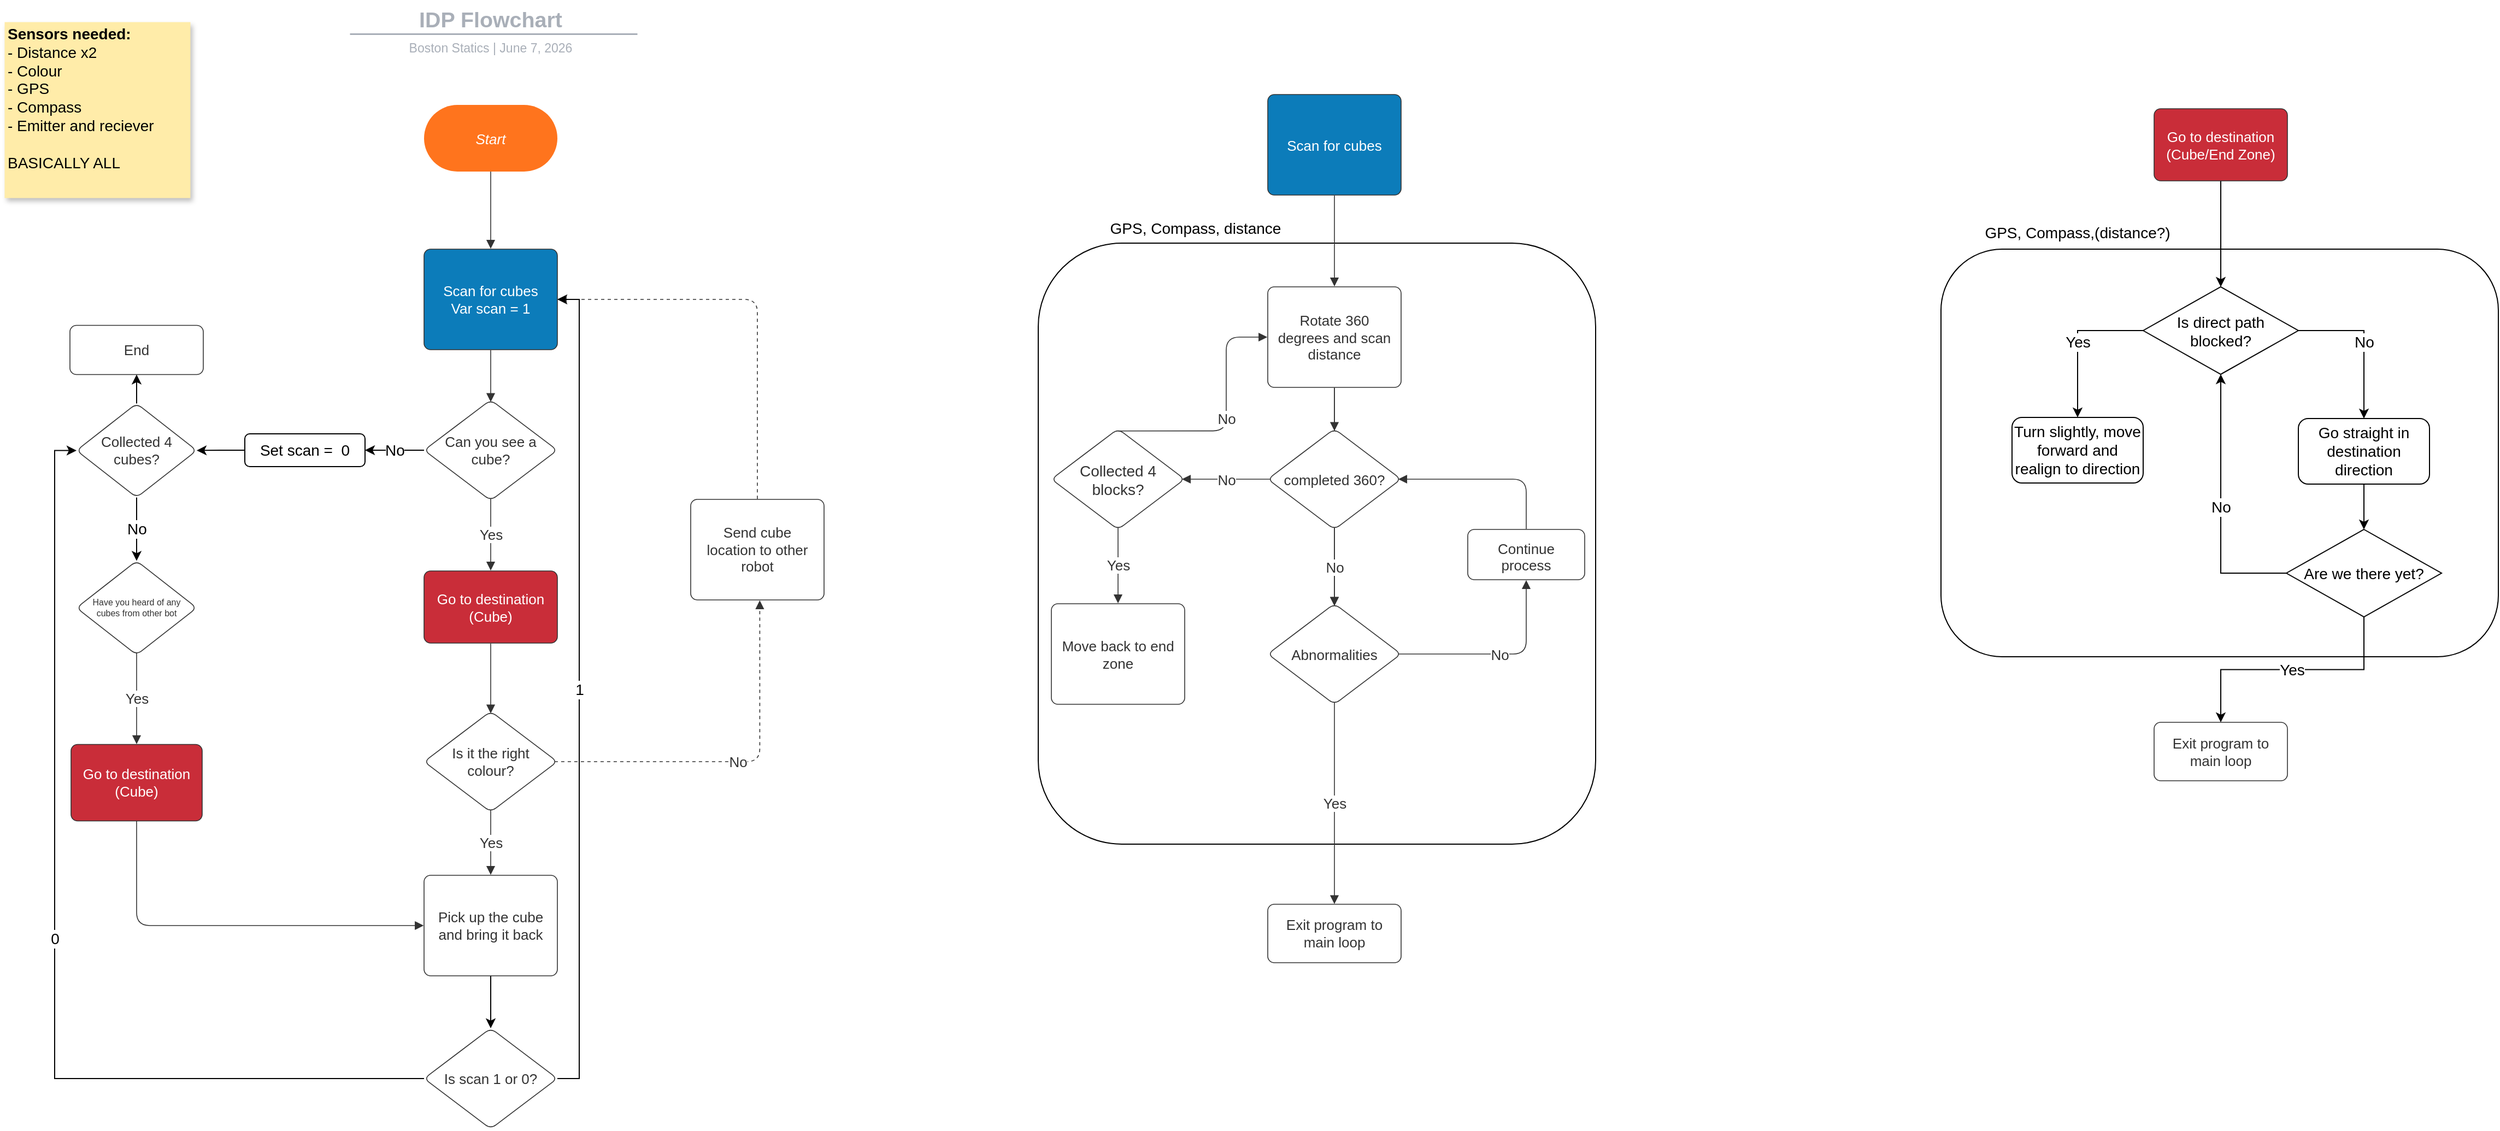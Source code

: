 <mxfile version="14.4.2" type="github">
  <diagram id="C5RBs43oDa-KdzZeNtuy" name="Page-1">
    <mxGraphModel dx="1892" dy="1324" grid="1" gridSize="10" guides="1" tooltips="1" connect="1" arrows="1" fold="1" page="1" pageScale="1" pageWidth="827" pageHeight="1169" math="0" shadow="0">
      <root>
        <mxCell id="WIyWlLk6GJQsqaUBKTNV-0" />
        <mxCell id="WIyWlLk6GJQsqaUBKTNV-1" parent="WIyWlLk6GJQsqaUBKTNV-0" />
        <mxCell id="dJJlxQguygPkiteVMr8E-66" value="" style="rounded=1;whiteSpace=wrap;html=1;fontSize=14;" vertex="1" parent="WIyWlLk6GJQsqaUBKTNV-1">
          <mxGeometry x="1812" y="257" width="510" height="373" as="geometry" />
        </mxCell>
        <mxCell id="dJJlxQguygPkiteVMr8E-60" value="" style="rounded=1;whiteSpace=wrap;html=1;fontSize=14;" vertex="1" parent="WIyWlLk6GJQsqaUBKTNV-1">
          <mxGeometry x="986" y="251.5" width="510" height="550" as="geometry" />
        </mxCell>
        <mxCell id="dJJlxQguygPkiteVMr8E-1" value="" style="group;dropTarget=0;" vertex="1" parent="WIyWlLk6GJQsqaUBKTNV-1">
          <mxGeometry x="165" y="30" width="640" height="45" as="geometry" />
        </mxCell>
        <UserObject label="IDP Flowchart" placeholders="1" lucidchartObjectId="SuaB0mNpY13K" id="dJJlxQguygPkiteVMr8E-2">
          <mxCell style="html=1;overflow=block;blockSpacing=1;whiteSpace=wrap;;whiteSpace=wrap;fontSize=19.7;fontColor=#a9afb8;fontStyle=1;align=center;spacingLeft=7;spacingRight=7;spacingTop=2;spacing=3;strokeOpacity=0;fillOpacity=0;rounded=1;absoluteArcSize=1;arcSize=12;fillColor=#ffffff;strokeWidth=1.5;" vertex="1" parent="dJJlxQguygPkiteVMr8E-1">
            <mxGeometry width="640" height="31" as="geometry" />
          </mxCell>
        </UserObject>
        <UserObject label="Boston Statics |  %date{mmmm d, yyyy}%" placeholders="1" lucidchartObjectId="SuaBzqFhpa1o" id="dJJlxQguygPkiteVMr8E-3">
          <mxCell style="html=1;overflow=block;blockSpacing=1;whiteSpace=wrap;;whiteSpace=wrap;fontSize=11.5;fontColor=#a9afb8;align=center;spacingLeft=7;spacingRight=7;spacingTop=2;spacing=3;strokeOpacity=0;fillOpacity=0;rounded=1;absoluteArcSize=1;arcSize=12;fillColor=#ffffff;strokeWidth=1.5;" vertex="1" parent="dJJlxQguygPkiteVMr8E-1">
            <mxGeometry y="31" width="640" height="14" as="geometry" />
          </mxCell>
        </UserObject>
        <UserObject label="" lucidchartObjectId="SuaBUnwJteK4" id="dJJlxQguygPkiteVMr8E-4">
          <mxCell style="html=1;jettySize=18;whiteSpace=wrap;fontSize=13;fontFamily=Helvetica;strokeColor=#a9afb8;strokeOpacity=100;strokeWidth=1.5;rounded=0;startArrow=none;;endArrow=none;;" edge="1" parent="dJJlxQguygPkiteVMr8E-1">
            <mxGeometry width="100" height="100" relative="1" as="geometry">
              <Array as="points" />
              <mxPoint x="191" y="30" as="sourcePoint" />
              <mxPoint x="454" y="30" as="targetPoint" />
            </mxGeometry>
          </mxCell>
        </UserObject>
        <UserObject label="Start" lucidchartObjectId="9NgdkFsleCgy" id="dJJlxQguygPkiteVMr8E-5">
          <mxCell style="html=1;overflow=block;blockSpacing=1;whiteSpace=wrap;rounded=1;arcSize=50;whiteSpace=wrap;fontSize=13;fontColor=#ffffff;fontStyle=2;spacing=3.8;strokeOpacity=0;fillOpacity=100;fillColor=#ff741d;strokeWidth=0.8;" vertex="1" parent="WIyWlLk6GJQsqaUBKTNV-1">
            <mxGeometry x="424" y="125" width="122" height="61" as="geometry" />
          </mxCell>
        </UserObject>
        <UserObject label="Scan for cubes&lt;br&gt;Var scan = 1" lucidchartObjectId="lOgdC.dZKNQT" id="dJJlxQguygPkiteVMr8E-6">
          <mxCell style="html=1;overflow=block;blockSpacing=1;whiteSpace=wrap;;whiteSpace=wrap;fontSize=13;fontColor=#ffffff;align=center;spacing=9;strokeColor=#333333;strokeOpacity=100;fillOpacity=100;rounded=1;absoluteArcSize=1;arcSize=12;fillColor=#0c7cba;strokeWidth=0.8;" vertex="1" parent="WIyWlLk6GJQsqaUBKTNV-1">
            <mxGeometry x="424" y="257" width="122" height="92" as="geometry" />
          </mxCell>
        </UserObject>
        <mxCell id="dJJlxQguygPkiteVMr8E-88" value="No" style="edgeStyle=orthogonalEdgeStyle;rounded=0;orthogonalLoop=1;jettySize=auto;html=1;exitX=0;exitY=0.5;exitDx=0;exitDy=0;entryX=1;entryY=0.5;entryDx=0;entryDy=0;fontSize=14;" edge="1" parent="WIyWlLk6GJQsqaUBKTNV-1" source="dJJlxQguygPkiteVMr8E-7" target="dJJlxQguygPkiteVMr8E-86">
          <mxGeometry relative="1" as="geometry" />
        </mxCell>
        <UserObject label="Can you see a cube?" lucidchartObjectId="zOgdpUxYtKY-" id="dJJlxQguygPkiteVMr8E-7">
          <mxCell style="html=1;overflow=block;blockSpacing=1;whiteSpace=wrap;rhombus;whiteSpace=wrap;fontSize=13;fontColor=#333333;align=center;spacing=3.8;strokeColor=#333333;strokeOpacity=100;fillOpacity=100;rounded=1;absoluteArcSize=1;arcSize=12;fillColor=#ffffff;strokeWidth=0.8;" vertex="1" parent="WIyWlLk6GJQsqaUBKTNV-1">
            <mxGeometry x="424" y="395" width="122" height="92" as="geometry" />
          </mxCell>
        </UserObject>
        <UserObject label="" lucidchartObjectId="IOgdlrfkNPIS" id="dJJlxQguygPkiteVMr8E-8">
          <mxCell style="html=1;jettySize=18;whiteSpace=wrap;fontSize=13;strokeColor=#333333;strokeOpacity=100;strokeWidth=0.8;rounded=1;arcSize=24;edgeStyle=orthogonalEdgeStyle;startArrow=none;;endArrow=block;endFill=1;;exitX=0.5;exitY=1.004;exitPerimeter=0;entryX=0.5;entryY=0.02;entryPerimeter=0;" edge="1" parent="WIyWlLk6GJQsqaUBKTNV-1" source="dJJlxQguygPkiteVMr8E-6" target="dJJlxQguygPkiteVMr8E-7">
            <mxGeometry width="100" height="100" relative="1" as="geometry">
              <Array as="points" />
            </mxGeometry>
          </mxCell>
        </UserObject>
        <UserObject label="End" lucidchartObjectId="LOgdOnnir~PV" id="dJJlxQguygPkiteVMr8E-9">
          <mxCell style="html=1;overflow=block;blockSpacing=1;whiteSpace=wrap;;whiteSpace=wrap;fontSize=13;fontColor=#333333;align=center;spacing=9;strokeColor=#333333;strokeOpacity=100;fillOpacity=100;rounded=1;absoluteArcSize=1;arcSize=12;fillColor=#ffffff;strokeWidth=0.8;" vertex="1" parent="WIyWlLk6GJQsqaUBKTNV-1">
            <mxGeometry x="100" y="326.75" width="122" height="45" as="geometry" />
          </mxCell>
        </UserObject>
        <UserObject label="Go to destination&lt;br&gt;(Cube)" lucidchartObjectId="1Ogd5eo7ZWg~" id="dJJlxQguygPkiteVMr8E-10">
          <mxCell style="html=1;overflow=block;blockSpacing=1;whiteSpace=wrap;;whiteSpace=wrap;fontSize=13;fontColor=#ffffff;align=center;spacing=9;strokeColor=#333333;strokeOpacity=100;fillOpacity=100;rounded=1;absoluteArcSize=1;arcSize=12;fillColor=#c92d39;strokeWidth=0.8;" vertex="1" parent="WIyWlLk6GJQsqaUBKTNV-1">
            <mxGeometry x="424" y="551.5" width="122" height="66" as="geometry" />
          </mxCell>
        </UserObject>
        <UserObject label="" lucidchartObjectId="9Ogd3tKeuUNf" id="dJJlxQguygPkiteVMr8E-11">
          <mxCell style="html=1;jettySize=18;whiteSpace=wrap;fontSize=13;fontColor=#333333;align=center;strokeColor=#333333;strokeOpacity=100;strokeWidth=0.8;rounded=1;arcSize=24;edgeStyle=orthogonalEdgeStyle;startArrow=none;;endArrow=block;endFill=1;;exitX=0.5;exitY=0.98;exitPerimeter=0;entryX=0.5;entryY=-0.006;entryPerimeter=0;" edge="1" parent="WIyWlLk6GJQsqaUBKTNV-1" source="dJJlxQguygPkiteVMr8E-7" target="dJJlxQguygPkiteVMr8E-10">
            <mxGeometry width="100" height="100" relative="1" as="geometry">
              <Array as="points" />
            </mxGeometry>
          </mxCell>
        </UserObject>
        <mxCell id="dJJlxQguygPkiteVMr8E-12" value="Yes" style="text;html=1;resizable=0;labelBackgroundColor=#ffffff;align=center;verticalAlign=middle;fontColor=#333333;;fontSize=13;" vertex="1" parent="dJJlxQguygPkiteVMr8E-11">
          <mxGeometry relative="1" as="geometry" />
        </mxCell>
        <UserObject label="Is it the right colour?" lucidchartObjectId="hPgdZzu7KEvy" id="dJJlxQguygPkiteVMr8E-13">
          <mxCell style="html=1;overflow=block;blockSpacing=1;whiteSpace=wrap;rhombus;whiteSpace=wrap;fontSize=13;fontColor=#333333;align=center;spacing=3.8;strokeColor=#333333;strokeOpacity=100;fillOpacity=100;rounded=1;absoluteArcSize=1;arcSize=12;fillColor=#ffffff;strokeWidth=0.8;" vertex="1" parent="WIyWlLk6GJQsqaUBKTNV-1">
            <mxGeometry x="424" y="680" width="122" height="92" as="geometry" />
          </mxCell>
        </UserObject>
        <UserObject label="" lucidchartObjectId="rPgdiyTj-ObY" id="dJJlxQguygPkiteVMr8E-14">
          <mxCell style="html=1;jettySize=18;whiteSpace=wrap;fontSize=13;strokeColor=#333333;strokeOpacity=100;strokeWidth=0.8;rounded=1;arcSize=24;edgeStyle=orthogonalEdgeStyle;startArrow=none;;endArrow=block;endFill=1;;exitX=0.5;exitY=1.006;exitPerimeter=0;entryX=0.5;entryY=0.02;entryPerimeter=0;" edge="1" parent="WIyWlLk6GJQsqaUBKTNV-1" source="dJJlxQguygPkiteVMr8E-10" target="dJJlxQguygPkiteVMr8E-13">
            <mxGeometry width="100" height="100" relative="1" as="geometry">
              <Array as="points" />
            </mxGeometry>
          </mxCell>
        </UserObject>
        <mxCell id="dJJlxQguygPkiteVMr8E-93" style="edgeStyle=orthogonalEdgeStyle;rounded=0;orthogonalLoop=1;jettySize=auto;html=1;exitX=0.5;exitY=1;exitDx=0;exitDy=0;entryX=0.5;entryY=0;entryDx=0;entryDy=0;fontSize=14;" edge="1" parent="WIyWlLk6GJQsqaUBKTNV-1" source="dJJlxQguygPkiteVMr8E-15" target="dJJlxQguygPkiteVMr8E-91">
          <mxGeometry relative="1" as="geometry" />
        </mxCell>
        <UserObject label="Pick up the cube and bring it back" lucidchartObjectId="yPgdUPQKCwhs" id="dJJlxQguygPkiteVMr8E-15">
          <mxCell style="html=1;overflow=block;blockSpacing=1;whiteSpace=wrap;;whiteSpace=wrap;fontSize=13;fontColor=#333333;align=center;spacing=9;strokeColor=#333333;strokeOpacity=100;fillOpacity=100;rounded=1;absoluteArcSize=1;arcSize=12;fillColor=#ffffff;strokeWidth=0.8;" vertex="1" parent="WIyWlLk6GJQsqaUBKTNV-1">
            <mxGeometry x="424" y="830" width="122" height="92" as="geometry" />
          </mxCell>
        </UserObject>
        <UserObject label="" lucidchartObjectId="FPgdR2r9awXG" id="dJJlxQguygPkiteVMr8E-16">
          <mxCell style="html=1;jettySize=18;whiteSpace=wrap;fontSize=13;fontColor=#333333;align=center;strokeColor=#333333;strokeOpacity=100;strokeWidth=0.8;rounded=1;arcSize=24;edgeStyle=orthogonalEdgeStyle;startArrow=none;;endArrow=block;endFill=1;;exitX=0.5;exitY=0.98;exitPerimeter=0;entryX=0.5;entryY=-0.004;entryPerimeter=0;" edge="1" parent="WIyWlLk6GJQsqaUBKTNV-1" source="dJJlxQguygPkiteVMr8E-13" target="dJJlxQguygPkiteVMr8E-15">
            <mxGeometry width="100" height="100" relative="1" as="geometry">
              <Array as="points" />
            </mxGeometry>
          </mxCell>
        </UserObject>
        <mxCell id="dJJlxQguygPkiteVMr8E-17" value="Yes" style="text;html=1;resizable=0;labelBackgroundColor=#ffffff;align=center;verticalAlign=middle;fontColor=#333333;;fontSize=13;" vertex="1" parent="dJJlxQguygPkiteVMr8E-16">
          <mxGeometry relative="1" as="geometry" />
        </mxCell>
        <UserObject label="" lucidchartObjectId="NPgdzGTEmcRD" id="dJJlxQguygPkiteVMr8E-18">
          <mxCell style="html=1;jettySize=18;whiteSpace=wrap;fontSize=13;strokeColor=#333333;strokeOpacity=100;strokeWidth=0.8;rounded=1;arcSize=24;edgeStyle=orthogonalEdgeStyle;startArrow=none;;endArrow=block;endFill=1;;exitX=0.5;exitY=1;exitPerimeter=0;entryX=0.5;entryY=-0.004;entryPerimeter=0;" edge="1" parent="WIyWlLk6GJQsqaUBKTNV-1" source="dJJlxQguygPkiteVMr8E-5" target="dJJlxQguygPkiteVMr8E-6">
            <mxGeometry width="100" height="100" relative="1" as="geometry">
              <Array as="points" />
            </mxGeometry>
          </mxCell>
        </UserObject>
        <UserObject label="Send cube location to other robot" lucidchartObjectId="F5qdEPKmY6vF" id="dJJlxQguygPkiteVMr8E-19">
          <mxCell style="html=1;overflow=block;blockSpacing=1;whiteSpace=wrap;;whiteSpace=wrap;fontSize=13;fontColor=#333333;align=center;spacing=9;strokeColor=#333333;strokeOpacity=100;fillOpacity=100;rounded=1;absoluteArcSize=1;arcSize=12;fillColor=#ffffff;strokeWidth=0.8;" vertex="1" parent="WIyWlLk6GJQsqaUBKTNV-1">
            <mxGeometry x="668" y="486" width="122" height="92" as="geometry" />
          </mxCell>
        </UserObject>
        <UserObject label="" lucidchartObjectId="85qdVLr7FTMq" id="dJJlxQguygPkiteVMr8E-20">
          <mxCell style="html=1;jettySize=18;whiteSpace=wrap;fontSize=13;strokeColor=#333333;strokeOpacity=100;dashed=1;fixDash=1;strokeWidth=0.8;rounded=1;arcSize=24;edgeStyle=orthogonalEdgeStyle;startArrow=none;;endArrow=block;endFill=1;;exitX=0.5;exitY=-0.004;exitPerimeter=0;entryX=1.003;entryY=0.5;entryPerimeter=0;" edge="1" parent="WIyWlLk6GJQsqaUBKTNV-1" source="dJJlxQguygPkiteVMr8E-19" target="dJJlxQguygPkiteVMr8E-6">
            <mxGeometry width="100" height="100" relative="1" as="geometry">
              <Array as="points" />
            </mxGeometry>
          </mxCell>
        </UserObject>
        <UserObject label="Scan for cubes" lucidchartObjectId="p7Rdc7oSih_Y" id="dJJlxQguygPkiteVMr8E-21">
          <mxCell style="html=1;overflow=block;blockSpacing=1;whiteSpace=wrap;;whiteSpace=wrap;fontSize=13;fontColor=#ffffff;align=center;spacing=9;strokeColor=#333333;strokeOpacity=100;fillOpacity=100;rounded=1;absoluteArcSize=1;arcSize=12;fillColor=#0c7cba;strokeWidth=0.8;" vertex="1" parent="WIyWlLk6GJQsqaUBKTNV-1">
            <mxGeometry x="1196" y="115.5" width="122" height="92" as="geometry" />
          </mxCell>
        </UserObject>
        <UserObject label="" lucidchartObjectId="T7RdyLbdhUTY" id="dJJlxQguygPkiteVMr8E-22">
          <mxCell style="html=1;jettySize=18;whiteSpace=wrap;fontSize=13;strokeColor=#333333;strokeOpacity=100;strokeWidth=0.8;rounded=1;arcSize=24;edgeStyle=orthogonalEdgeStyle;startArrow=none;;endArrow=block;endFill=1;;exitX=0.5;exitY=1.004;exitPerimeter=0;entryX=0.5;entryY=-0.004;entryPerimeter=0;" edge="1" parent="WIyWlLk6GJQsqaUBKTNV-1" source="dJJlxQguygPkiteVMr8E-21" target="dJJlxQguygPkiteVMr8E-23">
            <mxGeometry width="100" height="100" relative="1" as="geometry">
              <Array as="points" />
            </mxGeometry>
          </mxCell>
        </UserObject>
        <UserObject label="Rotate 360 degrees and scan distance" lucidchartObjectId="Y7RdSmHRw8ej" id="dJJlxQguygPkiteVMr8E-23">
          <mxCell style="html=1;overflow=block;blockSpacing=1;whiteSpace=wrap;;whiteSpace=wrap;fontSize=13;fontColor=#333333;align=center;spacing=9;strokeColor=#333333;strokeOpacity=100;fillOpacity=100;rounded=1;absoluteArcSize=1;arcSize=12;fillColor=#ffffff;strokeWidth=0.8;" vertex="1" parent="WIyWlLk6GJQsqaUBKTNV-1">
            <mxGeometry x="1196" y="291.5" width="122" height="92" as="geometry" />
          </mxCell>
        </UserObject>
        <UserObject label="" lucidchartObjectId="M9Rd~hsUxQXQ" id="dJJlxQguygPkiteVMr8E-24">
          <mxCell style="html=1;jettySize=18;whiteSpace=wrap;fontSize=13;strokeColor=#333333;strokeOpacity=100;strokeWidth=0.8;rounded=1;arcSize=24;edgeStyle=orthogonalEdgeStyle;startArrow=none;;endArrow=block;endFill=1;;exitX=0.5;exitY=1.004;exitPerimeter=0;entryX=0.5;entryY=0.02;entryPerimeter=0;" edge="1" parent="WIyWlLk6GJQsqaUBKTNV-1" source="dJJlxQguygPkiteVMr8E-23" target="dJJlxQguygPkiteVMr8E-25">
            <mxGeometry width="100" height="100" relative="1" as="geometry">
              <Array as="points" />
            </mxGeometry>
          </mxCell>
        </UserObject>
        <UserObject label="Abnormalities" lucidchartObjectId="N9Rdzvl6SbBw" id="dJJlxQguygPkiteVMr8E-25">
          <mxCell style="html=1;overflow=block;blockSpacing=1;whiteSpace=wrap;rhombus;whiteSpace=wrap;fontSize=13;fontColor=#333333;align=center;spacing=3.8;strokeColor=#333333;strokeOpacity=100;fillOpacity=100;rounded=1;absoluteArcSize=1;arcSize=12;fillColor=#ffffff;strokeWidth=0.8;" vertex="1" parent="WIyWlLk6GJQsqaUBKTNV-1">
            <mxGeometry x="1196" y="581.5" width="122" height="92" as="geometry" />
          </mxCell>
        </UserObject>
        <UserObject label="" lucidchartObjectId="j-RdCNG.Rt1u" id="dJJlxQguygPkiteVMr8E-26">
          <mxCell style="html=1;jettySize=18;whiteSpace=wrap;fontSize=13;fontColor=#333333;align=center;strokeColor=#333333;strokeOpacity=100;strokeWidth=0.8;rounded=1;arcSize=24;edgeStyle=orthogonalEdgeStyle;startArrow=none;;endArrow=block;endFill=1;;exitX=0.5;exitY=0.98;exitPerimeter=0;entryX=0.5;entryY=-0.004;entryPerimeter=0;" edge="1" parent="WIyWlLk6GJQsqaUBKTNV-1" source="dJJlxQguygPkiteVMr8E-25" target="dJJlxQguygPkiteVMr8E-28">
            <mxGeometry width="100" height="100" relative="1" as="geometry">
              <Array as="points" />
            </mxGeometry>
          </mxCell>
        </UserObject>
        <mxCell id="dJJlxQguygPkiteVMr8E-27" value="Yes" style="text;html=1;resizable=0;labelBackgroundColor=#ffffff;align=center;verticalAlign=middle;fontColor=#333333;;fontSize=13;" vertex="1" parent="dJJlxQguygPkiteVMr8E-26">
          <mxGeometry relative="1" as="geometry" />
        </mxCell>
        <UserObject label="Exit program to main loop" lucidchartObjectId="k-RdoiUV6bm8" id="dJJlxQguygPkiteVMr8E-28">
          <mxCell style="html=1;overflow=block;blockSpacing=1;whiteSpace=wrap;;whiteSpace=wrap;fontSize=13;fontColor=#333333;align=center;spacing=9;strokeColor=#333333;strokeOpacity=100;fillOpacity=100;rounded=1;absoluteArcSize=1;arcSize=12;fillColor=#ffffff;strokeWidth=0.8;" vertex="1" parent="WIyWlLk6GJQsqaUBKTNV-1">
            <mxGeometry x="1196" y="856.5" width="122" height="53.5" as="geometry" />
          </mxCell>
        </UserObject>
        <UserObject label="" lucidchartObjectId="neSd__aTtq_3" id="dJJlxQguygPkiteVMr8E-29">
          <mxCell style="html=1;jettySize=18;whiteSpace=wrap;fontSize=13;strokeColor=#333333;strokeOpacity=100;strokeWidth=0.8;rounded=1;arcSize=24;edgeStyle=orthogonalEdgeStyle;startArrow=none;;endArrow=block;endFill=1;;exitX=0.5;exitY=1.004;exitPerimeter=0;entryX=0.5;entryY=0.02;entryPerimeter=0;" edge="1" parent="WIyWlLk6GJQsqaUBKTNV-1" source="dJJlxQguygPkiteVMr8E-23" target="dJJlxQguygPkiteVMr8E-30">
            <mxGeometry width="100" height="100" relative="1" as="geometry">
              <Array as="points" />
            </mxGeometry>
          </mxCell>
        </UserObject>
        <UserObject label="completed 360?" lucidchartObjectId="oeSdA65h3JqT" id="dJJlxQguygPkiteVMr8E-30">
          <mxCell style="html=1;overflow=block;blockSpacing=1;whiteSpace=wrap;rhombus;whiteSpace=wrap;fontSize=13;fontColor=#333333;align=center;spacing=3.8;strokeColor=#333333;strokeOpacity=100;fillOpacity=100;rounded=1;absoluteArcSize=1;arcSize=12;fillColor=#ffffff;strokeWidth=0.8;" vertex="1" parent="WIyWlLk6GJQsqaUBKTNV-1">
            <mxGeometry x="1196" y="421.5" width="122" height="92" as="geometry" />
          </mxCell>
        </UserObject>
        <UserObject label="" lucidchartObjectId="ZeSdDQA0-AUj" id="dJJlxQguygPkiteVMr8E-31">
          <mxCell style="html=1;jettySize=18;whiteSpace=wrap;fontSize=13;fontColor=#333333;align=center;strokeColor=#333333;strokeOpacity=100;strokeWidth=0.8;rounded=1;arcSize=24;edgeStyle=orthogonalEdgeStyle;startArrow=none;;endArrow=block;endFill=1;;exitX=0.5;exitY=0.98;exitPerimeter=0;" edge="1" parent="WIyWlLk6GJQsqaUBKTNV-1" source="dJJlxQguygPkiteVMr8E-30">
            <mxGeometry width="100" height="100" relative="1" as="geometry">
              <Array as="points" />
              <mxPoint x="1257" y="583.5" as="targetPoint" />
            </mxGeometry>
          </mxCell>
        </UserObject>
        <mxCell id="dJJlxQguygPkiteVMr8E-32" value="No" style="text;html=1;resizable=0;labelBackgroundColor=#ffffff;align=center;verticalAlign=middle;fontColor=#333333;;fontSize=13;" vertex="1" parent="dJJlxQguygPkiteVMr8E-31">
          <mxGeometry relative="1" as="geometry" />
        </mxCell>
        <UserObject label="" lucidchartObjectId="XfSd8aX7n.cI" id="dJJlxQguygPkiteVMr8E-33">
          <mxCell style="html=1;jettySize=18;whiteSpace=wrap;fontSize=13;fontColor=#333333;align=center;strokeColor=#333333;strokeOpacity=100;strokeWidth=0.8;rounded=1;arcSize=24;edgeStyle=orthogonalEdgeStyle;startArrow=none;;endArrow=block;endFill=1;;exitX=0.021;exitY=0.5;exitPerimeter=0;entryX=0.979;entryY=0.5;entryPerimeter=0;" edge="1" parent="WIyWlLk6GJQsqaUBKTNV-1" source="dJJlxQguygPkiteVMr8E-30" target="dJJlxQguygPkiteVMr8E-35">
            <mxGeometry width="100" height="100" relative="1" as="geometry">
              <Array as="points" />
            </mxGeometry>
          </mxCell>
        </UserObject>
        <mxCell id="dJJlxQguygPkiteVMr8E-34" value="No" style="text;html=1;resizable=0;labelBackgroundColor=#ffffff;align=center;verticalAlign=middle;fontColor=#333333;;fontSize=13;" vertex="1" parent="dJJlxQguygPkiteVMr8E-33">
          <mxGeometry relative="1" as="geometry" />
        </mxCell>
        <UserObject label="Collected 4 blocks?" lucidchartObjectId="7fSdNaG_dBtg" id="dJJlxQguygPkiteVMr8E-35">
          <mxCell style="html=1;overflow=block;blockSpacing=1;whiteSpace=wrap;rhombus;whiteSpace=wrap;fontSize=14;fontColor=#333333;align=center;spacing=3.8;strokeColor=#333333;strokeOpacity=100;fillOpacity=100;rounded=1;absoluteArcSize=1;arcSize=12;fillColor=#ffffff;strokeWidth=0.8;" vertex="1" parent="WIyWlLk6GJQsqaUBKTNV-1">
            <mxGeometry x="998" y="421.5" width="122" height="92" as="geometry" />
          </mxCell>
        </UserObject>
        <UserObject label="" lucidchartObjectId="khSdvIFYvgPG" id="dJJlxQguygPkiteVMr8E-36">
          <mxCell style="html=1;jettySize=18;whiteSpace=wrap;fontSize=13;fontColor=#333333;align=center;strokeColor=#333333;strokeOpacity=100;strokeWidth=0.8;rounded=1;arcSize=24;edgeStyle=orthogonalEdgeStyle;startArrow=none;;endArrow=block;endFill=1;;exitX=0.5;exitY=0.98;exitPerimeter=0;entryX=0.5;entryY=-0.004;entryPerimeter=0;" edge="1" parent="WIyWlLk6GJQsqaUBKTNV-1" source="dJJlxQguygPkiteVMr8E-35" target="dJJlxQguygPkiteVMr8E-38">
            <mxGeometry width="100" height="100" relative="1" as="geometry">
              <Array as="points" />
            </mxGeometry>
          </mxCell>
        </UserObject>
        <mxCell id="dJJlxQguygPkiteVMr8E-37" value="Yes" style="text;html=1;resizable=0;labelBackgroundColor=#ffffff;align=center;verticalAlign=middle;fontColor=#333333;;fontSize=13;" vertex="1" parent="dJJlxQguygPkiteVMr8E-36">
          <mxGeometry relative="1" as="geometry" />
        </mxCell>
        <UserObject label="Move back to end zone" lucidchartObjectId="lhSdjDEG9UAW" id="dJJlxQguygPkiteVMr8E-38">
          <mxCell style="html=1;overflow=block;blockSpacing=1;whiteSpace=wrap;;whiteSpace=wrap;fontSize=13;fontColor=#333333;align=center;spacing=9;strokeColor=#333333;strokeOpacity=100;fillOpacity=100;rounded=1;absoluteArcSize=1;arcSize=12;fillColor=#ffffff;strokeWidth=0.8;" vertex="1" parent="WIyWlLk6GJQsqaUBKTNV-1">
            <mxGeometry x="998" y="581.5" width="122" height="92" as="geometry" />
          </mxCell>
        </UserObject>
        <UserObject label="" lucidchartObjectId="IhSdvdIhIhkG" id="dJJlxQguygPkiteVMr8E-39">
          <mxCell style="html=1;jettySize=18;whiteSpace=wrap;fontSize=13;fontColor=#333333;align=center;strokeColor=#333333;strokeOpacity=100;strokeWidth=0.8;rounded=1;arcSize=24;edgeStyle=orthogonalEdgeStyle;startArrow=none;;endArrow=block;endFill=1;;exitX=0.5;exitY=0.02;exitPerimeter=0;entryX=-0.003;entryY=0.5;entryPerimeter=0;" edge="1" parent="WIyWlLk6GJQsqaUBKTNV-1" source="dJJlxQguygPkiteVMr8E-35" target="dJJlxQguygPkiteVMr8E-23">
            <mxGeometry width="100" height="100" relative="1" as="geometry">
              <Array as="points" />
            </mxGeometry>
          </mxCell>
        </UserObject>
        <mxCell id="dJJlxQguygPkiteVMr8E-40" value="No" style="text;html=1;resizable=0;labelBackgroundColor=#ffffff;align=center;verticalAlign=middle;fontColor=#333333;;fontSize=13;" vertex="1" parent="dJJlxQguygPkiteVMr8E-39">
          <mxGeometry relative="1" as="geometry" />
        </mxCell>
        <UserObject label="" lucidchartObjectId="miSdMR8kxPeC" id="dJJlxQguygPkiteVMr8E-41">
          <mxCell style="html=1;jettySize=18;whiteSpace=wrap;fontSize=13;fontColor=#333333;align=center;strokeColor=#333333;strokeOpacity=100;strokeWidth=0.8;rounded=1;arcSize=24;edgeStyle=orthogonalEdgeStyle;startArrow=none;;endArrow=block;endFill=1;;exitX=0.979;exitY=0.5;exitPerimeter=0;entryX=0.5;entryY=1.008;entryPerimeter=0;" edge="1" parent="WIyWlLk6GJQsqaUBKTNV-1" source="dJJlxQguygPkiteVMr8E-25" target="dJJlxQguygPkiteVMr8E-43">
            <mxGeometry width="100" height="100" relative="1" as="geometry">
              <Array as="points" />
            </mxGeometry>
          </mxCell>
        </UserObject>
        <mxCell id="dJJlxQguygPkiteVMr8E-42" value="No" style="text;html=1;resizable=0;labelBackgroundColor=#ffffff;align=center;verticalAlign=middle;fontColor=#333333;;fontSize=13;" vertex="1" parent="dJJlxQguygPkiteVMr8E-41">
          <mxGeometry relative="1" as="geometry" />
        </mxCell>
        <UserObject label="Continue process" lucidchartObjectId="niSds6AtapOX" id="dJJlxQguygPkiteVMr8E-43">
          <mxCell style="html=1;overflow=block;blockSpacing=1;whiteSpace=wrap;;whiteSpace=wrap;fontSize=13;fontColor=#333333;align=center;spacing=9;strokeColor=#333333;strokeOpacity=100;fillOpacity=100;rounded=1;absoluteArcSize=1;arcSize=12;fillColor=#ffffff;strokeWidth=0.8;" vertex="1" parent="WIyWlLk6GJQsqaUBKTNV-1">
            <mxGeometry x="1379" y="513.5" width="107" height="46" as="geometry" />
          </mxCell>
        </UserObject>
        <UserObject label="" lucidchartObjectId="PiSdNTKQiVsu" id="dJJlxQguygPkiteVMr8E-44">
          <mxCell style="html=1;jettySize=18;whiteSpace=wrap;fontSize=13;strokeColor=#333333;strokeOpacity=100;strokeWidth=0.8;rounded=1;arcSize=24;edgeStyle=orthogonalEdgeStyle;startArrow=none;;endArrow=block;endFill=1;;exitX=0.5;exitY=-0.008;exitPerimeter=0;entryX=0.979;entryY=0.5;entryPerimeter=0;" edge="1" parent="WIyWlLk6GJQsqaUBKTNV-1" source="dJJlxQguygPkiteVMr8E-43" target="dJJlxQguygPkiteVMr8E-30">
            <mxGeometry width="100" height="100" relative="1" as="geometry">
              <Array as="points" />
            </mxGeometry>
          </mxCell>
        </UserObject>
        <UserObject label="" lucidchartObjectId="HnSdGtoBAKJ1" id="dJJlxQguygPkiteVMr8E-45">
          <mxCell style="html=1;jettySize=18;whiteSpace=wrap;fontSize=13;fontColor=#333333;align=center;strokeColor=#333333;strokeOpacity=100;dashed=1;fixDash=1;strokeWidth=0.8;rounded=1;arcSize=24;edgeStyle=orthogonalEdgeStyle;startArrow=none;;endArrow=block;endFill=1;;exitX=0.979;exitY=0.5;exitPerimeter=0;entryX=0.518;entryY=1.004;entryPerimeter=0;" edge="1" parent="WIyWlLk6GJQsqaUBKTNV-1" source="dJJlxQguygPkiteVMr8E-13" target="dJJlxQguygPkiteVMr8E-19">
            <mxGeometry width="100" height="100" relative="1" as="geometry">
              <Array as="points" />
            </mxGeometry>
          </mxCell>
        </UserObject>
        <mxCell id="dJJlxQguygPkiteVMr8E-46" value="No" style="text;html=1;resizable=0;labelBackgroundColor=#ffffff;align=center;verticalAlign=middle;fontColor=#333333;;fontSize=13;" vertex="1" parent="dJJlxQguygPkiteVMr8E-45">
          <mxGeometry relative="1" as="geometry" />
        </mxCell>
        <UserObject label="Sensors needed:&lt;br&gt;&lt;span style=&quot;font-weight: normal&quot;&gt;- Distance x2&lt;br&gt;- Colour&lt;br&gt;- GPS &lt;br&gt;- Compass&lt;br&gt;- Emitter and reciever&lt;br&gt;&lt;br&gt;BASICALLY ALL&lt;/span&gt;" lucidchartObjectId=".mSd3MZpU50T" id="dJJlxQguygPkiteVMr8E-48">
          <mxCell style="html=1;overflow=block;blockSpacing=1;whiteSpace=wrap;shadow=1;whiteSpace=wrap;fontSize=14;fontStyle=1;align=left;spacing=3.8;verticalAlign=top;strokeColor=none;fillColor=#FFECA9;strokeWidth=0;" vertex="1" parent="WIyWlLk6GJQsqaUBKTNV-1">
            <mxGeometry x="40" y="49" width="170" height="161" as="geometry" />
          </mxCell>
        </UserObject>
        <UserObject label="Have you heard of any cubes from other bot" lucidchartObjectId="7oSd.9Ylkt6g" id="dJJlxQguygPkiteVMr8E-49">
          <mxCell style="html=1;overflow=block;blockSpacing=1;whiteSpace=wrap;rhombus;whiteSpace=wrap;fontSize=8;fontColor=#333333;align=center;spacing=3.8;strokeColor=#333333;strokeOpacity=100;fillOpacity=100;rounded=1;absoluteArcSize=1;arcSize=12;fillColor=#ffffff;strokeWidth=0.8;" vertex="1" parent="WIyWlLk6GJQsqaUBKTNV-1">
            <mxGeometry x="106" y="542.25" width="110" height="86" as="geometry" />
          </mxCell>
        </UserObject>
        <UserObject label="" lucidchartObjectId="dqSd.j.ZbqF-" id="dJJlxQguygPkiteVMr8E-54">
          <mxCell style="html=1;jettySize=18;whiteSpace=wrap;fontSize=13;fontColor=#333333;align=center;strokeColor=#333333;strokeOpacity=100;strokeWidth=0.8;rounded=1;arcSize=24;edgeStyle=orthogonalEdgeStyle;startArrow=none;;endArrow=block;endFill=1;;exitX=0.5;exitY=0.98;exitPerimeter=0;entryX=0.5;entryY=-0.004;entryPerimeter=0;" edge="1" parent="WIyWlLk6GJQsqaUBKTNV-1" source="dJJlxQguygPkiteVMr8E-49" target="dJJlxQguygPkiteVMr8E-56">
            <mxGeometry width="100" height="100" relative="1" as="geometry">
              <Array as="points" />
            </mxGeometry>
          </mxCell>
        </UserObject>
        <mxCell id="dJJlxQguygPkiteVMr8E-55" value="Yes" style="text;html=1;resizable=0;labelBackgroundColor=#ffffff;align=center;verticalAlign=middle;fontColor=#333333;;fontSize=13;" vertex="1" parent="dJJlxQguygPkiteVMr8E-54">
          <mxGeometry relative="1" as="geometry" />
        </mxCell>
        <UserObject label="Go to destination&lt;br&gt;(Cube)" lucidchartObjectId="eqSdu0tdrlYu" id="dJJlxQguygPkiteVMr8E-56">
          <mxCell style="html=1;overflow=block;blockSpacing=1;whiteSpace=wrap;;whiteSpace=wrap;fontSize=13;fontColor=#ffffff;align=center;spacing=9;strokeColor=#333333;strokeOpacity=100;fillOpacity=100;rounded=1;absoluteArcSize=1;arcSize=12;fillColor=#c92d39;strokeWidth=0.8;" vertex="1" parent="WIyWlLk6GJQsqaUBKTNV-1">
            <mxGeometry x="101" y="710.25" width="120" height="70" as="geometry" />
          </mxCell>
        </UserObject>
        <UserObject label="" lucidchartObjectId="oqSd1fWyR7Sk" id="dJJlxQguygPkiteVMr8E-57">
          <mxCell style="html=1;jettySize=18;whiteSpace=wrap;fontSize=13;strokeColor=#333333;strokeOpacity=100;strokeWidth=0.8;rounded=1;arcSize=24;edgeStyle=orthogonalEdgeStyle;startArrow=none;;endArrow=block;endFill=1;;exitX=0.5;exitY=1.004;exitPerimeter=0;entryX=-0.003;entryY=0.5;entryPerimeter=0;" edge="1" parent="WIyWlLk6GJQsqaUBKTNV-1" source="dJJlxQguygPkiteVMr8E-56" target="dJJlxQguygPkiteVMr8E-15">
            <mxGeometry width="100" height="100" relative="1" as="geometry">
              <Array as="points" />
            </mxGeometry>
          </mxCell>
        </UserObject>
        <mxCell id="dJJlxQguygPkiteVMr8E-63" style="edgeStyle=orthogonalEdgeStyle;rounded=0;orthogonalLoop=1;jettySize=auto;html=1;exitX=0.5;exitY=1;exitDx=0;exitDy=0;fontSize=14;entryX=0.5;entryY=0;entryDx=0;entryDy=0;" edge="1" parent="WIyWlLk6GJQsqaUBKTNV-1" source="dJJlxQguygPkiteVMr8E-61">
          <mxGeometry relative="1" as="geometry">
            <mxPoint x="2068" y="291.5" as="targetPoint" />
          </mxGeometry>
        </mxCell>
        <UserObject label="Go to destination (Cube/End Zone)" lucidchartObjectId="1Ogd5eo7ZWg~" id="dJJlxQguygPkiteVMr8E-61">
          <mxCell style="html=1;overflow=block;blockSpacing=1;whiteSpace=wrap;;whiteSpace=wrap;fontSize=13;fontColor=#ffffff;align=center;spacing=9;strokeColor=#333333;strokeOpacity=100;fillOpacity=100;rounded=1;absoluteArcSize=1;arcSize=12;fillColor=#c92d39;strokeWidth=0.8;" vertex="1" parent="WIyWlLk6GJQsqaUBKTNV-1">
            <mxGeometry x="2007" y="128.5" width="122" height="66" as="geometry" />
          </mxCell>
        </UserObject>
        <mxCell id="dJJlxQguygPkiteVMr8E-70" value="No" style="edgeStyle=orthogonalEdgeStyle;rounded=0;orthogonalLoop=1;jettySize=auto;html=1;exitX=1;exitY=0.5;exitDx=0;exitDy=0;entryX=0.5;entryY=0;entryDx=0;entryDy=0;fontSize=14;" edge="1" parent="WIyWlLk6GJQsqaUBKTNV-1" source="dJJlxQguygPkiteVMr8E-67" target="dJJlxQguygPkiteVMr8E-69">
          <mxGeometry relative="1" as="geometry" />
        </mxCell>
        <mxCell id="dJJlxQguygPkiteVMr8E-72" value="Yes" style="edgeStyle=orthogonalEdgeStyle;rounded=0;orthogonalLoop=1;jettySize=auto;html=1;exitX=0;exitY=0.5;exitDx=0;exitDy=0;fontSize=14;" edge="1" parent="WIyWlLk6GJQsqaUBKTNV-1" source="dJJlxQguygPkiteVMr8E-67" target="dJJlxQguygPkiteVMr8E-71">
          <mxGeometry relative="1" as="geometry" />
        </mxCell>
        <mxCell id="dJJlxQguygPkiteVMr8E-67" value="Is direct path blocked?" style="rhombus;whiteSpace=wrap;html=1;fontSize=14;" vertex="1" parent="WIyWlLk6GJQsqaUBKTNV-1">
          <mxGeometry x="1997" y="291.5" width="142" height="80" as="geometry" />
        </mxCell>
        <mxCell id="dJJlxQguygPkiteVMr8E-75" style="edgeStyle=orthogonalEdgeStyle;rounded=0;orthogonalLoop=1;jettySize=auto;html=1;exitX=0.5;exitY=1;exitDx=0;exitDy=0;entryX=0.5;entryY=0;entryDx=0;entryDy=0;fontSize=14;" edge="1" parent="WIyWlLk6GJQsqaUBKTNV-1" source="dJJlxQguygPkiteVMr8E-69" target="dJJlxQguygPkiteVMr8E-74">
          <mxGeometry relative="1" as="geometry" />
        </mxCell>
        <mxCell id="dJJlxQguygPkiteVMr8E-69" value="Go straight in destination direction" style="rounded=1;whiteSpace=wrap;html=1;fontSize=14;" vertex="1" parent="WIyWlLk6GJQsqaUBKTNV-1">
          <mxGeometry x="2139" y="412" width="120" height="60" as="geometry" />
        </mxCell>
        <mxCell id="dJJlxQguygPkiteVMr8E-71" value="Turn slightly, move forward and realign to direction" style="rounded=1;whiteSpace=wrap;html=1;fontSize=14;" vertex="1" parent="WIyWlLk6GJQsqaUBKTNV-1">
          <mxGeometry x="1877" y="411" width="120" height="60" as="geometry" />
        </mxCell>
        <mxCell id="dJJlxQguygPkiteVMr8E-76" value="No" style="edgeStyle=orthogonalEdgeStyle;rounded=0;orthogonalLoop=1;jettySize=auto;html=1;exitX=0;exitY=0.5;exitDx=0;exitDy=0;entryX=0.5;entryY=1;entryDx=0;entryDy=0;fontSize=14;" edge="1" parent="WIyWlLk6GJQsqaUBKTNV-1" source="dJJlxQguygPkiteVMr8E-74" target="dJJlxQguygPkiteVMr8E-67">
          <mxGeometry relative="1" as="geometry" />
        </mxCell>
        <mxCell id="dJJlxQguygPkiteVMr8E-79" value="Yes" style="edgeStyle=orthogonalEdgeStyle;rounded=0;orthogonalLoop=1;jettySize=auto;html=1;exitX=0.5;exitY=1;exitDx=0;exitDy=0;fontSize=14;" edge="1" parent="WIyWlLk6GJQsqaUBKTNV-1" source="dJJlxQguygPkiteVMr8E-74" target="dJJlxQguygPkiteVMr8E-78">
          <mxGeometry relative="1" as="geometry" />
        </mxCell>
        <mxCell id="dJJlxQguygPkiteVMr8E-74" value="Are we there yet?" style="rhombus;whiteSpace=wrap;html=1;fontSize=14;" vertex="1" parent="WIyWlLk6GJQsqaUBKTNV-1">
          <mxGeometry x="2128" y="513.5" width="142" height="80" as="geometry" />
        </mxCell>
        <UserObject label="Exit program to main loop" lucidchartObjectId="k-RdoiUV6bm8" id="dJJlxQguygPkiteVMr8E-78">
          <mxCell style="html=1;overflow=block;blockSpacing=1;whiteSpace=wrap;;whiteSpace=wrap;fontSize=13;fontColor=#333333;align=center;spacing=9;strokeColor=#333333;strokeOpacity=100;fillOpacity=100;rounded=1;absoluteArcSize=1;arcSize=12;fillColor=#ffffff;strokeWidth=0.8;" vertex="1" parent="WIyWlLk6GJQsqaUBKTNV-1">
            <mxGeometry x="2007" y="690" width="122" height="53.5" as="geometry" />
          </mxCell>
        </UserObject>
        <mxCell id="dJJlxQguygPkiteVMr8E-80" value="GPS, Compass,(distance?)" style="text;html=1;strokeColor=none;fillColor=none;align=center;verticalAlign=middle;whiteSpace=wrap;rounded=0;fontSize=14;" vertex="1" parent="WIyWlLk6GJQsqaUBKTNV-1">
          <mxGeometry x="1847" y="231.5" width="180" height="20" as="geometry" />
        </mxCell>
        <mxCell id="dJJlxQguygPkiteVMr8E-81" value="GPS, Compass, distance" style="text;html=1;strokeColor=none;fillColor=none;align=center;verticalAlign=middle;whiteSpace=wrap;rounded=0;fontSize=14;" vertex="1" parent="WIyWlLk6GJQsqaUBKTNV-1">
          <mxGeometry x="1040" y="227.5" width="180" height="20" as="geometry" />
        </mxCell>
        <mxCell id="dJJlxQguygPkiteVMr8E-85" value="No" style="edgeStyle=orthogonalEdgeStyle;rounded=0;orthogonalLoop=1;jettySize=auto;html=1;exitX=0.5;exitY=1;exitDx=0;exitDy=0;entryX=0.5;entryY=0;entryDx=0;entryDy=0;fontSize=14;" edge="1" parent="WIyWlLk6GJQsqaUBKTNV-1" source="dJJlxQguygPkiteVMr8E-82" target="dJJlxQguygPkiteVMr8E-49">
          <mxGeometry relative="1" as="geometry" />
        </mxCell>
        <mxCell id="dJJlxQguygPkiteVMr8E-90" style="edgeStyle=orthogonalEdgeStyle;rounded=0;orthogonalLoop=1;jettySize=auto;html=1;exitX=0.5;exitY=0;exitDx=0;exitDy=0;entryX=0.5;entryY=1;entryDx=0;entryDy=0;fontSize=14;" edge="1" parent="WIyWlLk6GJQsqaUBKTNV-1" source="dJJlxQguygPkiteVMr8E-82" target="dJJlxQguygPkiteVMr8E-9">
          <mxGeometry relative="1" as="geometry" />
        </mxCell>
        <UserObject label="&lt;font style=&quot;font-size: 13px&quot;&gt;Collected 4 cubes?&lt;/font&gt;" lucidchartObjectId="7oSd.9Ylkt6g" id="dJJlxQguygPkiteVMr8E-82">
          <mxCell style="html=1;overflow=block;blockSpacing=1;whiteSpace=wrap;rhombus;whiteSpace=wrap;fontSize=8;fontColor=#333333;align=center;spacing=3.8;strokeColor=#333333;strokeOpacity=100;fillOpacity=100;rounded=1;absoluteArcSize=1;arcSize=12;fillColor=#ffffff;strokeWidth=0.8;" vertex="1" parent="WIyWlLk6GJQsqaUBKTNV-1">
            <mxGeometry x="106" y="398.25" width="110" height="86" as="geometry" />
          </mxCell>
        </UserObject>
        <mxCell id="dJJlxQguygPkiteVMr8E-89" style="edgeStyle=orthogonalEdgeStyle;rounded=0;orthogonalLoop=1;jettySize=auto;html=1;exitX=0;exitY=0.5;exitDx=0;exitDy=0;entryX=1;entryY=0.5;entryDx=0;entryDy=0;fontSize=14;" edge="1" parent="WIyWlLk6GJQsqaUBKTNV-1" source="dJJlxQguygPkiteVMr8E-86" target="dJJlxQguygPkiteVMr8E-82">
          <mxGeometry relative="1" as="geometry" />
        </mxCell>
        <mxCell id="dJJlxQguygPkiteVMr8E-86" value="Set scan = &amp;nbsp;0" style="rounded=1;whiteSpace=wrap;html=1;fontSize=14;" vertex="1" parent="WIyWlLk6GJQsqaUBKTNV-1">
          <mxGeometry x="260" y="426" width="110" height="30" as="geometry" />
        </mxCell>
        <mxCell id="dJJlxQguygPkiteVMr8E-92" value="0" style="edgeStyle=orthogonalEdgeStyle;rounded=0;orthogonalLoop=1;jettySize=auto;html=1;exitX=0;exitY=0.5;exitDx=0;exitDy=0;entryX=0;entryY=0.5;entryDx=0;entryDy=0;fontSize=14;" edge="1" parent="WIyWlLk6GJQsqaUBKTNV-1" source="dJJlxQguygPkiteVMr8E-91" target="dJJlxQguygPkiteVMr8E-82">
          <mxGeometry relative="1" as="geometry" />
        </mxCell>
        <mxCell id="dJJlxQguygPkiteVMr8E-94" value="1" style="edgeStyle=orthogonalEdgeStyle;rounded=0;orthogonalLoop=1;jettySize=auto;html=1;exitX=1;exitY=0.5;exitDx=0;exitDy=0;entryX=1;entryY=0.5;entryDx=0;entryDy=0;fontSize=14;" edge="1" parent="WIyWlLk6GJQsqaUBKTNV-1" source="dJJlxQguygPkiteVMr8E-91" target="dJJlxQguygPkiteVMr8E-6">
          <mxGeometry relative="1" as="geometry" />
        </mxCell>
        <UserObject label="Is scan 1 or 0?" lucidchartObjectId="hPgdZzu7KEvy" id="dJJlxQguygPkiteVMr8E-91">
          <mxCell style="html=1;overflow=block;blockSpacing=1;whiteSpace=wrap;rhombus;whiteSpace=wrap;fontSize=13;fontColor=#333333;align=center;spacing=3.8;strokeColor=#333333;strokeOpacity=100;fillOpacity=100;rounded=1;absoluteArcSize=1;arcSize=12;fillColor=#ffffff;strokeWidth=0.8;" vertex="1" parent="WIyWlLk6GJQsqaUBKTNV-1">
            <mxGeometry x="424" y="970" width="122" height="92" as="geometry" />
          </mxCell>
        </UserObject>
      </root>
    </mxGraphModel>
  </diagram>
</mxfile>
